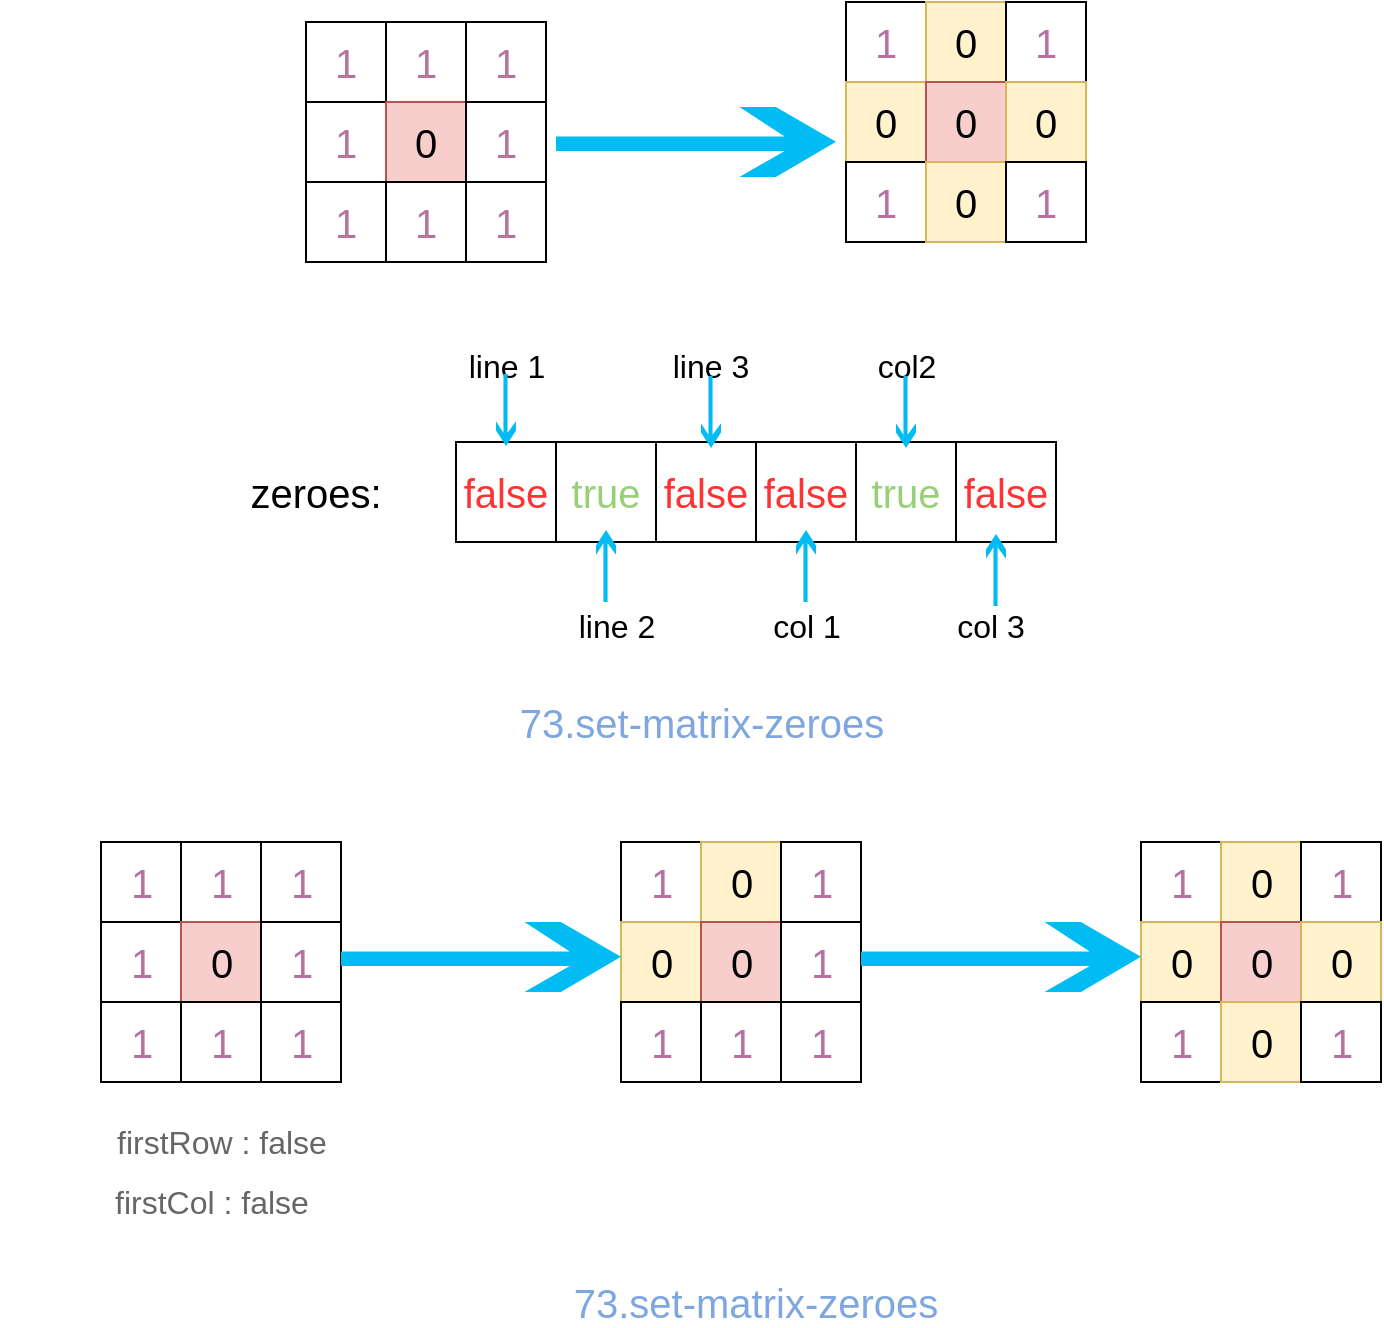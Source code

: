 <mxfile version="10.6.8" type="device"><diagram id="hOtl4ipsQ4CED_UJ3B7D" name="第 1 页"><mxGraphModel dx="831" dy="844" grid="1" gridSize="10" guides="1" tooltips="1" connect="1" arrows="1" fold="1" page="1" pageScale="1" pageWidth="827" pageHeight="1169" math="0" shadow="0"><root><mxCell id="0"/><mxCell id="1" parent="0"/><mxCell id="KIJQ0qD_xHleN_ywLw9l-1" value="73.set-matrix-zeroes" style="text;html=1;strokeColor=none;fillColor=none;align=center;verticalAlign=middle;whiteSpace=wrap;rounded=0;fontSize=20;fontColor=#7EA6E0;" vertex="1" parent="1"><mxGeometry x="222.5" y="470" width="300" height="20" as="geometry"/></mxCell><mxCell id="KIJQ0qD_xHleN_ywLw9l-2" value="1" style="rounded=0;whiteSpace=wrap;html=1;fontSize=20;fontColor=#B5739D;" vertex="1" parent="1"><mxGeometry x="175" y="130" width="40" height="40" as="geometry"/></mxCell><mxCell id="KIJQ0qD_xHleN_ywLw9l-3" value="1" style="rounded=0;whiteSpace=wrap;html=1;fontSize=20;fontColor=#B5739D;" vertex="1" parent="1"><mxGeometry x="215" y="130" width="40" height="40" as="geometry"/></mxCell><mxCell id="KIJQ0qD_xHleN_ywLw9l-5" value="1" style="rounded=0;whiteSpace=wrap;html=1;fontSize=20;fontColor=#B5739D;" vertex="1" parent="1"><mxGeometry x="255" y="130" width="40" height="40" as="geometry"/></mxCell><mxCell id="KIJQ0qD_xHleN_ywLw9l-6" value="1" style="rounded=0;whiteSpace=wrap;html=1;fontSize=20;fontColor=#B5739D;" vertex="1" parent="1"><mxGeometry x="175" y="170" width="40" height="40" as="geometry"/></mxCell><mxCell id="KIJQ0qD_xHleN_ywLw9l-7" value="0" style="rounded=0;whiteSpace=wrap;html=1;fontSize=20;fillColor=#f8cecc;strokeColor=#b85450;" vertex="1" parent="1"><mxGeometry x="215" y="170" width="40" height="40" as="geometry"/></mxCell><mxCell id="KIJQ0qD_xHleN_ywLw9l-8" value="1" style="rounded=0;whiteSpace=wrap;html=1;fontSize=20;fontColor=#B5739D;" vertex="1" parent="1"><mxGeometry x="255" y="170" width="40" height="40" as="geometry"/></mxCell><mxCell id="KIJQ0qD_xHleN_ywLw9l-9" value="1" style="rounded=0;whiteSpace=wrap;html=1;fontSize=20;fontColor=#B5739D;" vertex="1" parent="1"><mxGeometry x="175" y="210" width="40" height="40" as="geometry"/></mxCell><mxCell id="KIJQ0qD_xHleN_ywLw9l-10" value="1" style="rounded=0;whiteSpace=wrap;html=1;fontSize=20;fontColor=#B5739D;" vertex="1" parent="1"><mxGeometry x="215" y="210" width="40" height="40" as="geometry"/></mxCell><mxCell id="KIJQ0qD_xHleN_ywLw9l-11" value="1" style="rounded=0;whiteSpace=wrap;html=1;fontSize=20;fontColor=#B5739D;" vertex="1" parent="1"><mxGeometry x="255" y="210" width="40" height="40" as="geometry"/></mxCell><mxCell id="KIJQ0qD_xHleN_ywLw9l-12" value="1" style="rounded=0;whiteSpace=wrap;html=1;fontSize=20;fontColor=#B5739D;" vertex="1" parent="1"><mxGeometry x="445" y="120" width="40" height="40" as="geometry"/></mxCell><mxCell id="KIJQ0qD_xHleN_ywLw9l-13" value="0" style="rounded=0;whiteSpace=wrap;html=1;fontSize=20;fillColor=#fff2cc;strokeColor=#d6b656;" vertex="1" parent="1"><mxGeometry x="485" y="120" width="40" height="40" as="geometry"/></mxCell><mxCell id="KIJQ0qD_xHleN_ywLw9l-14" value="1" style="rounded=0;whiteSpace=wrap;html=1;fontSize=20;fontColor=#B5739D;" vertex="1" parent="1"><mxGeometry x="525" y="120" width="40" height="40" as="geometry"/></mxCell><mxCell id="KIJQ0qD_xHleN_ywLw9l-15" value="0" style="rounded=0;whiteSpace=wrap;html=1;fontSize=20;fillColor=#fff2cc;strokeColor=#d6b656;" vertex="1" parent="1"><mxGeometry x="445" y="160" width="40" height="40" as="geometry"/></mxCell><mxCell id="KIJQ0qD_xHleN_ywLw9l-16" value="0" style="rounded=0;whiteSpace=wrap;html=1;fontSize=20;fillColor=#f8cecc;strokeColor=#b85450;" vertex="1" parent="1"><mxGeometry x="485" y="160" width="40" height="40" as="geometry"/></mxCell><mxCell id="KIJQ0qD_xHleN_ywLw9l-17" value="0" style="rounded=0;whiteSpace=wrap;html=1;fontSize=20;fillColor=#fff2cc;strokeColor=#d6b656;" vertex="1" parent="1"><mxGeometry x="525" y="160" width="40" height="40" as="geometry"/></mxCell><mxCell id="KIJQ0qD_xHleN_ywLw9l-18" value="1" style="rounded=0;whiteSpace=wrap;html=1;fontSize=20;fontColor=#B5739D;" vertex="1" parent="1"><mxGeometry x="445" y="200" width="40" height="40" as="geometry"/></mxCell><mxCell id="KIJQ0qD_xHleN_ywLw9l-19" value="0" style="rounded=0;whiteSpace=wrap;html=1;fontSize=20;fillColor=#fff2cc;strokeColor=#d6b656;" vertex="1" parent="1"><mxGeometry x="485" y="200" width="40" height="40" as="geometry"/></mxCell><mxCell id="KIJQ0qD_xHleN_ywLw9l-20" value="1" style="rounded=0;whiteSpace=wrap;html=1;fontSize=20;fontColor=#B5739D;" vertex="1" parent="1"><mxGeometry x="525" y="200" width="40" height="40" as="geometry"/></mxCell><mxCell id="KIJQ0qD_xHleN_ywLw9l-24" value="false" style="rounded=0;whiteSpace=wrap;html=1;fontSize=20;fontColor=#FF3333;" vertex="1" parent="1"><mxGeometry x="250" y="340" width="50" height="50" as="geometry"/></mxCell><mxCell id="KIJQ0qD_xHleN_ywLw9l-27" value="true" style="rounded=0;whiteSpace=wrap;html=1;fontSize=20;fontColor=#97D077;" vertex="1" parent="1"><mxGeometry x="300" y="340" width="50" height="50" as="geometry"/></mxCell><mxCell id="KIJQ0qD_xHleN_ywLw9l-28" value="false" style="rounded=0;whiteSpace=wrap;html=1;fontSize=20;fontColor=#FF3333;" vertex="1" parent="1"><mxGeometry x="350" y="340" width="50" height="50" as="geometry"/></mxCell><mxCell id="KIJQ0qD_xHleN_ywLw9l-29" value="false" style="rounded=0;whiteSpace=wrap;html=1;fontSize=20;fontColor=#FF3333;" vertex="1" parent="1"><mxGeometry x="400" y="340" width="50" height="50" as="geometry"/></mxCell><mxCell id="KIJQ0qD_xHleN_ywLw9l-30" value="true" style="rounded=0;whiteSpace=wrap;html=1;fontSize=20;fontColor=#97D077;" vertex="1" parent="1"><mxGeometry x="450" y="340" width="50" height="50" as="geometry"/></mxCell><mxCell id="KIJQ0qD_xHleN_ywLw9l-31" value="false" style="rounded=0;whiteSpace=wrap;html=1;fontSize=20;fontColor=#FF3333;" vertex="1" parent="1"><mxGeometry x="500" y="340" width="50" height="50" as="geometry"/></mxCell><mxCell id="KIJQ0qD_xHleN_ywLw9l-32" value="&lt;div&gt;&lt;span&gt;zeroes:&lt;/span&gt;&lt;/div&gt;" style="text;html=1;strokeColor=none;fillColor=none;align=center;verticalAlign=middle;whiteSpace=wrap;rounded=0;fontSize=20;fontColor=#000000;" vertex="1" parent="1"><mxGeometry x="150" y="355" width="60" height="20" as="geometry"/></mxCell><mxCell id="KIJQ0qD_xHleN_ywLw9l-33" value="&lt;font style=&quot;font-size: 16px&quot;&gt;line 1&lt;/font&gt;" style="text;html=1;strokeColor=none;fillColor=none;align=center;verticalAlign=middle;whiteSpace=wrap;rounded=0;fontSize=20;fontColor=#000000;" vertex="1" parent="1"><mxGeometry x="242.5" y="290" width="65" height="20" as="geometry"/></mxCell><mxCell id="KIJQ0qD_xHleN_ywLw9l-34" value="&lt;font style=&quot;font-size: 16px&quot;&gt;line 2&lt;/font&gt;" style="text;html=1;strokeColor=none;fillColor=none;align=center;verticalAlign=middle;whiteSpace=wrap;rounded=0;fontSize=20;fontColor=#000000;" vertex="1" parent="1"><mxGeometry x="297.5" y="420" width="65" height="20" as="geometry"/></mxCell><mxCell id="KIJQ0qD_xHleN_ywLw9l-35" value="&lt;font style=&quot;font-size: 16px&quot;&gt;line 3&lt;/font&gt;" style="text;html=1;strokeColor=none;fillColor=none;align=center;verticalAlign=middle;whiteSpace=wrap;rounded=0;fontSize=20;fontColor=#000000;" vertex="1" parent="1"><mxGeometry x="345" y="290" width="65" height="20" as="geometry"/></mxCell><mxCell id="KIJQ0qD_xHleN_ywLw9l-36" value="&lt;font style=&quot;font-size: 16px&quot;&gt;col 1&lt;/font&gt;" style="text;html=1;strokeColor=none;fillColor=none;align=center;verticalAlign=middle;whiteSpace=wrap;rounded=0;fontSize=20;fontColor=#000000;" vertex="1" parent="1"><mxGeometry x="392.5" y="420" width="65" height="20" as="geometry"/></mxCell><mxCell id="KIJQ0qD_xHleN_ywLw9l-37" value="&lt;font style=&quot;font-size: 16px&quot;&gt;col2&lt;/font&gt;" style="text;html=1;strokeColor=none;fillColor=none;align=center;verticalAlign=middle;whiteSpace=wrap;rounded=0;fontSize=20;fontColor=#000000;" vertex="1" parent="1"><mxGeometry x="442.5" y="290" width="65" height="20" as="geometry"/></mxCell><mxCell id="KIJQ0qD_xHleN_ywLw9l-38" value="&lt;font style=&quot;font-size: 16px&quot;&gt;col 3&lt;/font&gt;" style="text;html=1;strokeColor=none;fillColor=none;align=center;verticalAlign=middle;whiteSpace=wrap;rounded=0;fontSize=20;fontColor=#000000;" vertex="1" parent="1"><mxGeometry x="485" y="420" width="65" height="20" as="geometry"/></mxCell><mxCell id="KIJQ0qD_xHleN_ywLw9l-39" value="" style="pointerEvents=1;shadow=0;dashed=0;html=1;strokeColor=none;labelPosition=center;verticalLabelPosition=bottom;verticalAlign=top;align=center;shape=mxgraph.mscae.deprecated.poster_arrow;fillColor=#00BCF2;fontSize=20;fontColor=#000000;" vertex="1" parent="1"><mxGeometry x="270" y="306" width="10" height="36" as="geometry"/></mxCell><mxCell id="KIJQ0qD_xHleN_ywLw9l-40" value="" style="pointerEvents=1;shadow=0;dashed=0;html=1;strokeColor=none;labelPosition=center;verticalLabelPosition=bottom;verticalAlign=top;align=center;shape=mxgraph.mscae.deprecated.poster_arrow;fillColor=#00BCF2;fontSize=20;fontColor=#000000;" vertex="1" parent="1"><mxGeometry x="372.5" y="307" width="10" height="36" as="geometry"/></mxCell><mxCell id="KIJQ0qD_xHleN_ywLw9l-41" value="" style="pointerEvents=1;shadow=0;dashed=0;html=1;strokeColor=none;labelPosition=center;verticalLabelPosition=bottom;verticalAlign=top;align=center;shape=mxgraph.mscae.deprecated.poster_arrow;fillColor=#00BCF2;fontSize=20;fontColor=#000000;" vertex="1" parent="1"><mxGeometry x="470" y="307" width="10" height="36" as="geometry"/></mxCell><mxCell id="KIJQ0qD_xHleN_ywLw9l-42" value="" style="pointerEvents=1;shadow=0;dashed=0;html=1;strokeColor=none;labelPosition=center;verticalLabelPosition=bottom;verticalAlign=top;align=center;shape=mxgraph.mscae.deprecated.poster_arrow;fillColor=#00BCF2;fontSize=20;fontColor=#000000;flipV=1;" vertex="1" parent="1"><mxGeometry x="320" y="384" width="10" height="36" as="geometry"/></mxCell><mxCell id="KIJQ0qD_xHleN_ywLw9l-43" value="" style="pointerEvents=1;shadow=0;dashed=0;html=1;strokeColor=none;labelPosition=center;verticalLabelPosition=bottom;verticalAlign=top;align=center;shape=mxgraph.mscae.deprecated.poster_arrow;fillColor=#00BCF2;fontSize=20;fontColor=#000000;flipV=1;" vertex="1" parent="1"><mxGeometry x="420" y="384" width="10" height="36" as="geometry"/></mxCell><mxCell id="KIJQ0qD_xHleN_ywLw9l-44" value="" style="pointerEvents=1;shadow=0;dashed=0;html=1;strokeColor=none;labelPosition=center;verticalLabelPosition=bottom;verticalAlign=top;align=center;shape=mxgraph.mscae.deprecated.poster_arrow;fillColor=#00BCF2;fontSize=20;fontColor=#000000;flipV=1;" vertex="1" parent="1"><mxGeometry x="515" y="386" width="10" height="36" as="geometry"/></mxCell><mxCell id="KIJQ0qD_xHleN_ywLw9l-48" value="" style="pointerEvents=1;shadow=0;dashed=0;html=1;strokeColor=none;labelPosition=center;verticalLabelPosition=bottom;verticalAlign=top;align=center;shape=mxgraph.mscae.deprecated.poster_arrow;fillColor=#00BCF2;fontSize=20;fontColor=#000000;direction=north;" vertex="1" parent="1"><mxGeometry x="300" y="172.5" width="140" height="35" as="geometry"/></mxCell><mxCell id="KIJQ0qD_xHleN_ywLw9l-49" value="1" style="rounded=0;whiteSpace=wrap;html=1;fontSize=20;fontColor=#B5739D;" vertex="1" parent="1"><mxGeometry x="72.5" y="540" width="40" height="40" as="geometry"/></mxCell><mxCell id="KIJQ0qD_xHleN_ywLw9l-50" value="1" style="rounded=0;whiteSpace=wrap;html=1;fontSize=20;fontColor=#B5739D;" vertex="1" parent="1"><mxGeometry x="112.5" y="540" width="40" height="40" as="geometry"/></mxCell><mxCell id="KIJQ0qD_xHleN_ywLw9l-51" value="1" style="rounded=0;whiteSpace=wrap;html=1;fontSize=20;fontColor=#B5739D;" vertex="1" parent="1"><mxGeometry x="152.5" y="540" width="40" height="40" as="geometry"/></mxCell><mxCell id="KIJQ0qD_xHleN_ywLw9l-52" value="1" style="rounded=0;whiteSpace=wrap;html=1;fontSize=20;fontColor=#B5739D;" vertex="1" parent="1"><mxGeometry x="72.5" y="580" width="40" height="40" as="geometry"/></mxCell><mxCell id="KIJQ0qD_xHleN_ywLw9l-53" value="0" style="rounded=0;whiteSpace=wrap;html=1;fontSize=20;fillColor=#f8cecc;strokeColor=#b85450;" vertex="1" parent="1"><mxGeometry x="112.5" y="580" width="40" height="40" as="geometry"/></mxCell><mxCell id="KIJQ0qD_xHleN_ywLw9l-54" value="1" style="rounded=0;whiteSpace=wrap;html=1;fontSize=20;fontColor=#B5739D;" vertex="1" parent="1"><mxGeometry x="152.5" y="580" width="40" height="40" as="geometry"/></mxCell><mxCell id="KIJQ0qD_xHleN_ywLw9l-55" value="1" style="rounded=0;whiteSpace=wrap;html=1;fontSize=20;fontColor=#B5739D;" vertex="1" parent="1"><mxGeometry x="72.5" y="620" width="40" height="40" as="geometry"/></mxCell><mxCell id="KIJQ0qD_xHleN_ywLw9l-56" value="1" style="rounded=0;whiteSpace=wrap;html=1;fontSize=20;fontColor=#B5739D;" vertex="1" parent="1"><mxGeometry x="112.5" y="620" width="40" height="40" as="geometry"/></mxCell><mxCell id="KIJQ0qD_xHleN_ywLw9l-57" value="1" style="rounded=0;whiteSpace=wrap;html=1;fontSize=20;fontColor=#B5739D;" vertex="1" parent="1"><mxGeometry x="152.5" y="620" width="40" height="40" as="geometry"/></mxCell><mxCell id="KIJQ0qD_xHleN_ywLw9l-68" value="1" style="rounded=0;whiteSpace=wrap;html=1;fontSize=20;fontColor=#B5739D;" vertex="1" parent="1"><mxGeometry x="332.5" y="540" width="40" height="40" as="geometry"/></mxCell><mxCell id="KIJQ0qD_xHleN_ywLw9l-69" value="0" style="rounded=0;whiteSpace=wrap;html=1;fontSize=20;fillColor=#fff2cc;strokeColor=#d6b656;" vertex="1" parent="1"><mxGeometry x="372.5" y="540" width="40" height="40" as="geometry"/></mxCell><mxCell id="KIJQ0qD_xHleN_ywLw9l-70" value="1" style="rounded=0;whiteSpace=wrap;html=1;fontSize=20;fontColor=#B5739D;" vertex="1" parent="1"><mxGeometry x="412.5" y="540" width="40" height="40" as="geometry"/></mxCell><mxCell id="KIJQ0qD_xHleN_ywLw9l-71" value="0" style="rounded=0;whiteSpace=wrap;html=1;fontSize=20;fillColor=#fff2cc;strokeColor=#d6b656;" vertex="1" parent="1"><mxGeometry x="332.5" y="580" width="40" height="40" as="geometry"/></mxCell><mxCell id="KIJQ0qD_xHleN_ywLw9l-72" value="0" style="rounded=0;whiteSpace=wrap;html=1;fontSize=20;fillColor=#f8cecc;strokeColor=#b85450;" vertex="1" parent="1"><mxGeometry x="372.5" y="580" width="40" height="40" as="geometry"/></mxCell><mxCell id="KIJQ0qD_xHleN_ywLw9l-73" value="1" style="rounded=0;whiteSpace=wrap;html=1;fontSize=20;fontColor=#B5739D;" vertex="1" parent="1"><mxGeometry x="412.5" y="580" width="40" height="40" as="geometry"/></mxCell><mxCell id="KIJQ0qD_xHleN_ywLw9l-74" value="1" style="rounded=0;whiteSpace=wrap;html=1;fontSize=20;fontColor=#B5739D;" vertex="1" parent="1"><mxGeometry x="332.5" y="620" width="40" height="40" as="geometry"/></mxCell><mxCell id="KIJQ0qD_xHleN_ywLw9l-75" value="1" style="rounded=0;whiteSpace=wrap;html=1;fontSize=20;fontColor=#B5739D;" vertex="1" parent="1"><mxGeometry x="372.5" y="620" width="40" height="40" as="geometry"/></mxCell><mxCell id="KIJQ0qD_xHleN_ywLw9l-76" value="1" style="rounded=0;whiteSpace=wrap;html=1;fontSize=20;fontColor=#B5739D;" vertex="1" parent="1"><mxGeometry x="412.5" y="620" width="40" height="40" as="geometry"/></mxCell><mxCell id="KIJQ0qD_xHleN_ywLw9l-77" value="firstRow : false" style="text;html=1;strokeColor=none;fillColor=none;align=center;verticalAlign=middle;whiteSpace=wrap;rounded=0;fontSize=16;fontColor=#666666;" vertex="1" parent="1"><mxGeometry x="27.5" y="680" width="210" height="20" as="geometry"/></mxCell><mxCell id="KIJQ0qD_xHleN_ywLw9l-78" value="firstCol : false" style="text;html=1;strokeColor=none;fillColor=none;align=center;verticalAlign=middle;whiteSpace=wrap;rounded=0;fontSize=16;fontColor=#666666;" vertex="1" parent="1"><mxGeometry x="22.5" y="710" width="210" height="20" as="geometry"/></mxCell><mxCell id="KIJQ0qD_xHleN_ywLw9l-79" value="1" style="rounded=0;whiteSpace=wrap;html=1;fontSize=20;fontColor=#B5739D;" vertex="1" parent="1"><mxGeometry x="592.5" y="540" width="40" height="40" as="geometry"/></mxCell><mxCell id="KIJQ0qD_xHleN_ywLw9l-80" value="0" style="rounded=0;whiteSpace=wrap;html=1;fontSize=20;fillColor=#fff2cc;strokeColor=#d6b656;" vertex="1" parent="1"><mxGeometry x="632.5" y="540" width="40" height="40" as="geometry"/></mxCell><mxCell id="KIJQ0qD_xHleN_ywLw9l-81" value="1" style="rounded=0;whiteSpace=wrap;html=1;fontSize=20;fontColor=#B5739D;" vertex="1" parent="1"><mxGeometry x="672.5" y="540" width="40" height="40" as="geometry"/></mxCell><mxCell id="KIJQ0qD_xHleN_ywLw9l-82" value="0" style="rounded=0;whiteSpace=wrap;html=1;fontSize=20;fillColor=#fff2cc;strokeColor=#d6b656;" vertex="1" parent="1"><mxGeometry x="592.5" y="580" width="40" height="40" as="geometry"/></mxCell><mxCell id="KIJQ0qD_xHleN_ywLw9l-83" value="0" style="rounded=0;whiteSpace=wrap;html=1;fontSize=20;fillColor=#f8cecc;strokeColor=#b85450;" vertex="1" parent="1"><mxGeometry x="632.5" y="580" width="40" height="40" as="geometry"/></mxCell><mxCell id="KIJQ0qD_xHleN_ywLw9l-84" value="0" style="rounded=0;whiteSpace=wrap;html=1;fontSize=20;fillColor=#fff2cc;strokeColor=#d6b656;" vertex="1" parent="1"><mxGeometry x="672.5" y="580" width="40" height="40" as="geometry"/></mxCell><mxCell id="KIJQ0qD_xHleN_ywLw9l-85" value="1" style="rounded=0;whiteSpace=wrap;html=1;fontSize=20;fontColor=#B5739D;" vertex="1" parent="1"><mxGeometry x="592.5" y="620" width="40" height="40" as="geometry"/></mxCell><mxCell id="KIJQ0qD_xHleN_ywLw9l-86" value="0" style="rounded=0;whiteSpace=wrap;html=1;fontSize=20;fillColor=#fff2cc;strokeColor=#d6b656;" vertex="1" parent="1"><mxGeometry x="632.5" y="620" width="40" height="40" as="geometry"/></mxCell><mxCell id="KIJQ0qD_xHleN_ywLw9l-87" value="1" style="rounded=0;whiteSpace=wrap;html=1;fontSize=20;fontColor=#B5739D;" vertex="1" parent="1"><mxGeometry x="672.5" y="620" width="40" height="40" as="geometry"/></mxCell><mxCell id="KIJQ0qD_xHleN_ywLw9l-88" value="" style="pointerEvents=1;shadow=0;dashed=0;html=1;strokeColor=none;labelPosition=center;verticalLabelPosition=bottom;verticalAlign=top;align=center;shape=mxgraph.mscae.deprecated.poster_arrow;fillColor=#00BCF2;fontSize=20;fontColor=#000000;direction=north;" vertex="1" parent="1"><mxGeometry x="192.5" y="580" width="140" height="35" as="geometry"/></mxCell><mxCell id="KIJQ0qD_xHleN_ywLw9l-89" value="" style="pointerEvents=1;shadow=0;dashed=0;html=1;strokeColor=none;labelPosition=center;verticalLabelPosition=bottom;verticalAlign=top;align=center;shape=mxgraph.mscae.deprecated.poster_arrow;fillColor=#00BCF2;fontSize=20;fontColor=#000000;direction=north;" vertex="1" parent="1"><mxGeometry x="452.5" y="580" width="140" height="35" as="geometry"/></mxCell><mxCell id="KIJQ0qD_xHleN_ywLw9l-90" value="73.set-matrix-zeroes" style="text;html=1;strokeColor=none;fillColor=none;align=center;verticalAlign=middle;whiteSpace=wrap;rounded=0;fontSize=20;fontColor=#7EA6E0;" vertex="1" parent="1"><mxGeometry x="250" y="760" width="300" height="20" as="geometry"/></mxCell></root></mxGraphModel></diagram></mxfile>